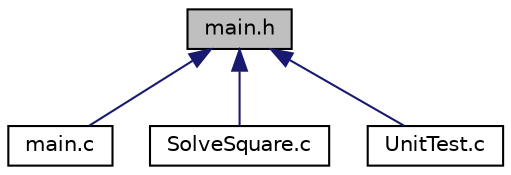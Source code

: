digraph "main.h"
{
 // LATEX_PDF_SIZE
  edge [fontname="Helvetica",fontsize="10",labelfontname="Helvetica",labelfontsize="10"];
  node [fontname="Helvetica",fontsize="10",shape=record];
  Node1 [label="main.h",height=0.2,width=0.4,color="black", fillcolor="grey75", style="filled", fontcolor="black",tooltip="This file unique all libraries in one main.h"];
  Node1 -> Node2 [dir="back",color="midnightblue",fontsize="10",style="solid",fontname="Helvetica"];
  Node2 [label="main.c",height=0.2,width=0.4,color="black", fillcolor="white", style="filled",URL="$main_8c.html",tooltip="This program solve square equation."];
  Node1 -> Node3 [dir="back",color="midnightblue",fontsize="10",style="solid",fontname="Helvetica"];
  Node3 [label="SolveSquare.c",height=0.2,width=0.4,color="black", fillcolor="white", style="filled",URL="$_solve_square_8c.html",tooltip="This file contains all necessary functions to solve the square eqution"];
  Node1 -> Node4 [dir="back",color="midnightblue",fontsize="10",style="solid",fontname="Helvetica"];
  Node4 [label="UnitTest.c",height=0.2,width=0.4,color="black", fillcolor="white", style="filled",URL="$_unit_test_8c.html",tooltip="This file contains function for testing program on UnitTests."];
}
